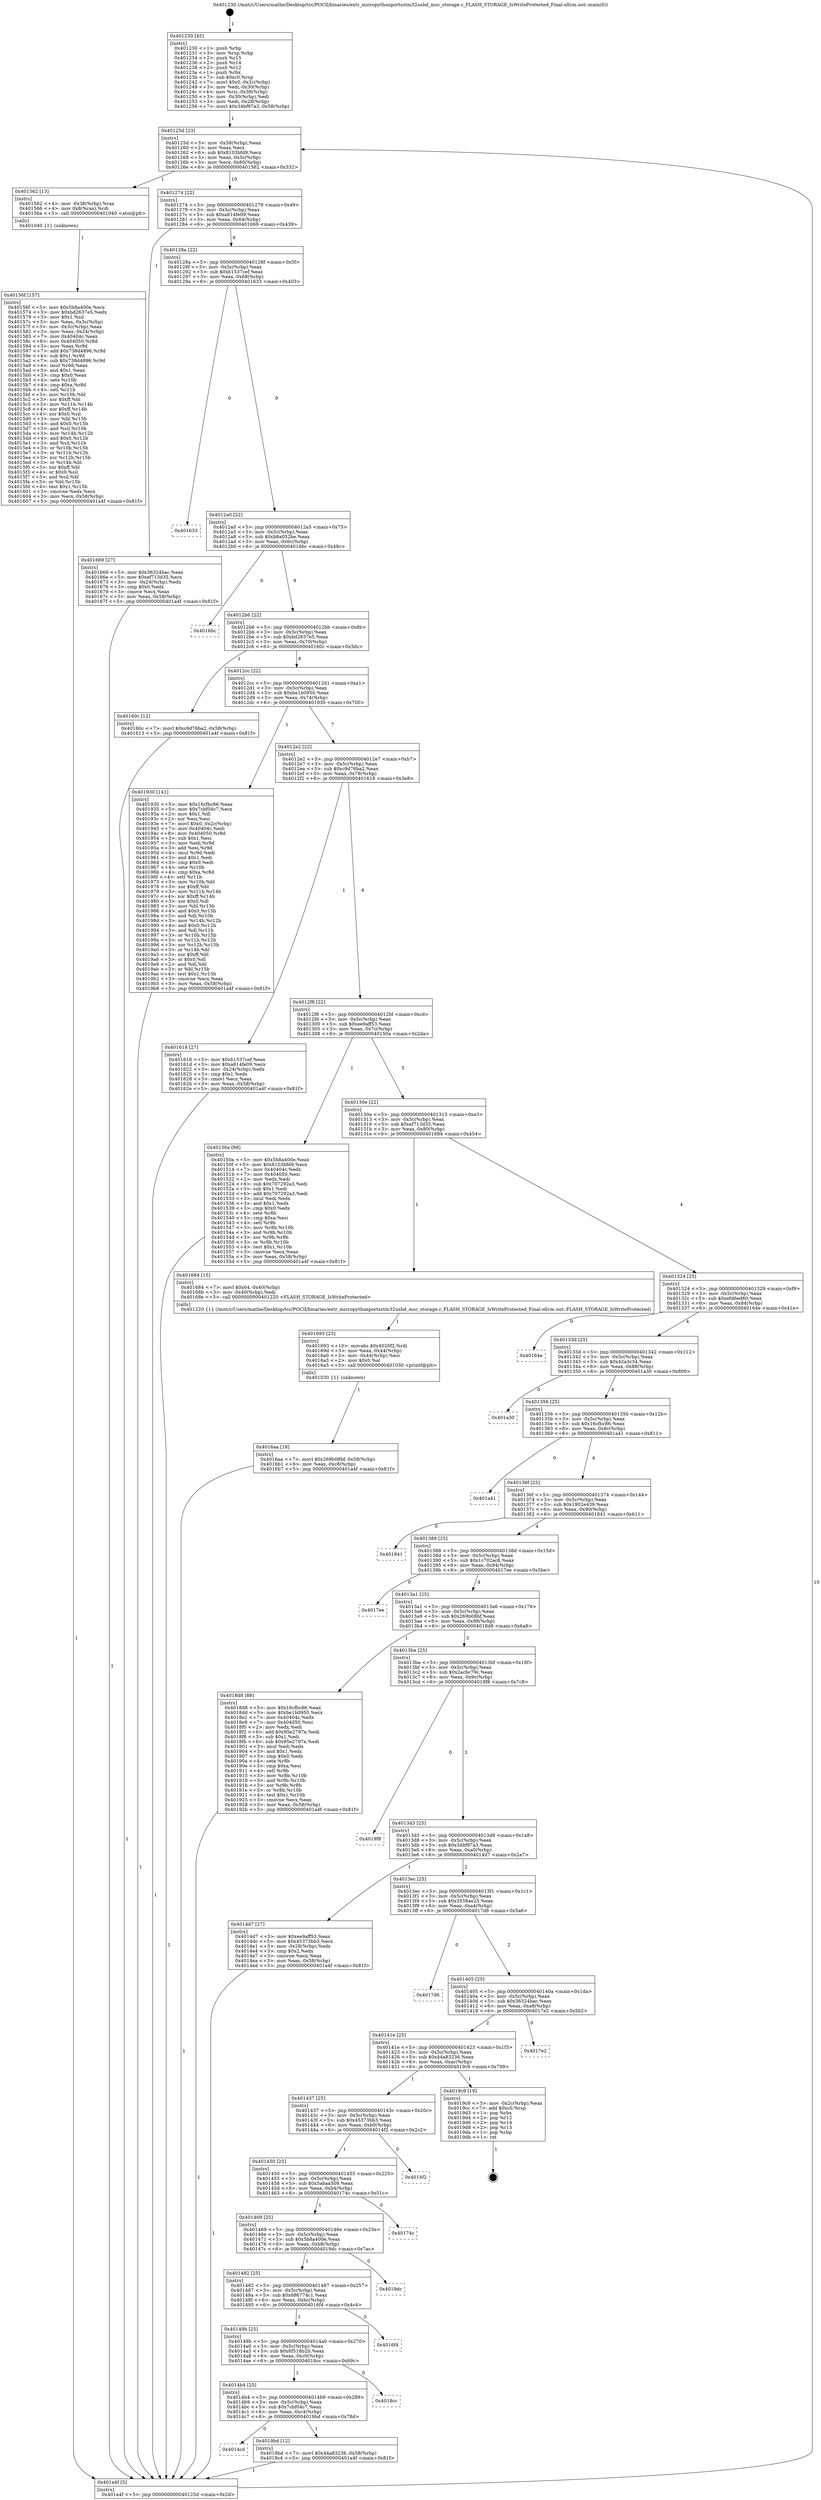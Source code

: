 digraph "0x401230" {
  label = "0x401230 (/mnt/c/Users/mathe/Desktop/tcc/POCII/binaries/extr_micropythonportsstm32usbd_msc_storage.c_FLASH_STORAGE_IsWriteProtected_Final-ollvm.out::main(0))"
  labelloc = "t"
  node[shape=record]

  Entry [label="",width=0.3,height=0.3,shape=circle,fillcolor=black,style=filled]
  "0x40125d" [label="{
     0x40125d [23]\l
     | [instrs]\l
     &nbsp;&nbsp;0x40125d \<+3\>: mov -0x58(%rbp),%eax\l
     &nbsp;&nbsp;0x401260 \<+2\>: mov %eax,%ecx\l
     &nbsp;&nbsp;0x401262 \<+6\>: sub $0x8103bfd9,%ecx\l
     &nbsp;&nbsp;0x401268 \<+3\>: mov %eax,-0x5c(%rbp)\l
     &nbsp;&nbsp;0x40126b \<+3\>: mov %ecx,-0x60(%rbp)\l
     &nbsp;&nbsp;0x40126e \<+6\>: je 0000000000401562 \<main+0x332\>\l
  }"]
  "0x401562" [label="{
     0x401562 [13]\l
     | [instrs]\l
     &nbsp;&nbsp;0x401562 \<+4\>: mov -0x38(%rbp),%rax\l
     &nbsp;&nbsp;0x401566 \<+4\>: mov 0x8(%rax),%rdi\l
     &nbsp;&nbsp;0x40156a \<+5\>: call 0000000000401040 \<atoi@plt\>\l
     | [calls]\l
     &nbsp;&nbsp;0x401040 \{1\} (unknown)\l
  }"]
  "0x401274" [label="{
     0x401274 [22]\l
     | [instrs]\l
     &nbsp;&nbsp;0x401274 \<+5\>: jmp 0000000000401279 \<main+0x49\>\l
     &nbsp;&nbsp;0x401279 \<+3\>: mov -0x5c(%rbp),%eax\l
     &nbsp;&nbsp;0x40127c \<+5\>: sub $0xa814fe09,%eax\l
     &nbsp;&nbsp;0x401281 \<+3\>: mov %eax,-0x64(%rbp)\l
     &nbsp;&nbsp;0x401284 \<+6\>: je 0000000000401669 \<main+0x439\>\l
  }"]
  Exit [label="",width=0.3,height=0.3,shape=circle,fillcolor=black,style=filled,peripheries=2]
  "0x401669" [label="{
     0x401669 [27]\l
     | [instrs]\l
     &nbsp;&nbsp;0x401669 \<+5\>: mov $0x36324bac,%eax\l
     &nbsp;&nbsp;0x40166e \<+5\>: mov $0xef713d35,%ecx\l
     &nbsp;&nbsp;0x401673 \<+3\>: mov -0x24(%rbp),%edx\l
     &nbsp;&nbsp;0x401676 \<+3\>: cmp $0x0,%edx\l
     &nbsp;&nbsp;0x401679 \<+3\>: cmove %ecx,%eax\l
     &nbsp;&nbsp;0x40167c \<+3\>: mov %eax,-0x58(%rbp)\l
     &nbsp;&nbsp;0x40167f \<+5\>: jmp 0000000000401a4f \<main+0x81f\>\l
  }"]
  "0x40128a" [label="{
     0x40128a [22]\l
     | [instrs]\l
     &nbsp;&nbsp;0x40128a \<+5\>: jmp 000000000040128f \<main+0x5f\>\l
     &nbsp;&nbsp;0x40128f \<+3\>: mov -0x5c(%rbp),%eax\l
     &nbsp;&nbsp;0x401292 \<+5\>: sub $0xb1537cef,%eax\l
     &nbsp;&nbsp;0x401297 \<+3\>: mov %eax,-0x68(%rbp)\l
     &nbsp;&nbsp;0x40129a \<+6\>: je 0000000000401633 \<main+0x403\>\l
  }"]
  "0x4014cd" [label="{
     0x4014cd\l
  }", style=dashed]
  "0x401633" [label="{
     0x401633\l
  }", style=dashed]
  "0x4012a0" [label="{
     0x4012a0 [22]\l
     | [instrs]\l
     &nbsp;&nbsp;0x4012a0 \<+5\>: jmp 00000000004012a5 \<main+0x75\>\l
     &nbsp;&nbsp;0x4012a5 \<+3\>: mov -0x5c(%rbp),%eax\l
     &nbsp;&nbsp;0x4012a8 \<+5\>: sub $0xb8a052be,%eax\l
     &nbsp;&nbsp;0x4012ad \<+3\>: mov %eax,-0x6c(%rbp)\l
     &nbsp;&nbsp;0x4012b0 \<+6\>: je 00000000004016bc \<main+0x48c\>\l
  }"]
  "0x4019bd" [label="{
     0x4019bd [12]\l
     | [instrs]\l
     &nbsp;&nbsp;0x4019bd \<+7\>: movl $0x44a83236,-0x58(%rbp)\l
     &nbsp;&nbsp;0x4019c4 \<+5\>: jmp 0000000000401a4f \<main+0x81f\>\l
  }"]
  "0x4016bc" [label="{
     0x4016bc\l
  }", style=dashed]
  "0x4012b6" [label="{
     0x4012b6 [22]\l
     | [instrs]\l
     &nbsp;&nbsp;0x4012b6 \<+5\>: jmp 00000000004012bb \<main+0x8b\>\l
     &nbsp;&nbsp;0x4012bb \<+3\>: mov -0x5c(%rbp),%eax\l
     &nbsp;&nbsp;0x4012be \<+5\>: sub $0xbd2637e5,%eax\l
     &nbsp;&nbsp;0x4012c3 \<+3\>: mov %eax,-0x70(%rbp)\l
     &nbsp;&nbsp;0x4012c6 \<+6\>: je 000000000040160c \<main+0x3dc\>\l
  }"]
  "0x4014b4" [label="{
     0x4014b4 [25]\l
     | [instrs]\l
     &nbsp;&nbsp;0x4014b4 \<+5\>: jmp 00000000004014b9 \<main+0x289\>\l
     &nbsp;&nbsp;0x4014b9 \<+3\>: mov -0x5c(%rbp),%eax\l
     &nbsp;&nbsp;0x4014bc \<+5\>: sub $0x7cbf04c7,%eax\l
     &nbsp;&nbsp;0x4014c1 \<+6\>: mov %eax,-0xc4(%rbp)\l
     &nbsp;&nbsp;0x4014c7 \<+6\>: je 00000000004019bd \<main+0x78d\>\l
  }"]
  "0x40160c" [label="{
     0x40160c [12]\l
     | [instrs]\l
     &nbsp;&nbsp;0x40160c \<+7\>: movl $0xc9d76ba2,-0x58(%rbp)\l
     &nbsp;&nbsp;0x401613 \<+5\>: jmp 0000000000401a4f \<main+0x81f\>\l
  }"]
  "0x4012cc" [label="{
     0x4012cc [22]\l
     | [instrs]\l
     &nbsp;&nbsp;0x4012cc \<+5\>: jmp 00000000004012d1 \<main+0xa1\>\l
     &nbsp;&nbsp;0x4012d1 \<+3\>: mov -0x5c(%rbp),%eax\l
     &nbsp;&nbsp;0x4012d4 \<+5\>: sub $0xbe1b0950,%eax\l
     &nbsp;&nbsp;0x4012d9 \<+3\>: mov %eax,-0x74(%rbp)\l
     &nbsp;&nbsp;0x4012dc \<+6\>: je 0000000000401930 \<main+0x700\>\l
  }"]
  "0x4018cc" [label="{
     0x4018cc\l
  }", style=dashed]
  "0x401930" [label="{
     0x401930 [141]\l
     | [instrs]\l
     &nbsp;&nbsp;0x401930 \<+5\>: mov $0x16cfbc86,%eax\l
     &nbsp;&nbsp;0x401935 \<+5\>: mov $0x7cbf04c7,%ecx\l
     &nbsp;&nbsp;0x40193a \<+2\>: mov $0x1,%dl\l
     &nbsp;&nbsp;0x40193c \<+2\>: xor %esi,%esi\l
     &nbsp;&nbsp;0x40193e \<+7\>: movl $0x0,-0x2c(%rbp)\l
     &nbsp;&nbsp;0x401945 \<+7\>: mov 0x40404c,%edi\l
     &nbsp;&nbsp;0x40194c \<+8\>: mov 0x404050,%r8d\l
     &nbsp;&nbsp;0x401954 \<+3\>: sub $0x1,%esi\l
     &nbsp;&nbsp;0x401957 \<+3\>: mov %edi,%r9d\l
     &nbsp;&nbsp;0x40195a \<+3\>: add %esi,%r9d\l
     &nbsp;&nbsp;0x40195d \<+4\>: imul %r9d,%edi\l
     &nbsp;&nbsp;0x401961 \<+3\>: and $0x1,%edi\l
     &nbsp;&nbsp;0x401964 \<+3\>: cmp $0x0,%edi\l
     &nbsp;&nbsp;0x401967 \<+4\>: sete %r10b\l
     &nbsp;&nbsp;0x40196b \<+4\>: cmp $0xa,%r8d\l
     &nbsp;&nbsp;0x40196f \<+4\>: setl %r11b\l
     &nbsp;&nbsp;0x401973 \<+3\>: mov %r10b,%bl\l
     &nbsp;&nbsp;0x401976 \<+3\>: xor $0xff,%bl\l
     &nbsp;&nbsp;0x401979 \<+3\>: mov %r11b,%r14b\l
     &nbsp;&nbsp;0x40197c \<+4\>: xor $0xff,%r14b\l
     &nbsp;&nbsp;0x401980 \<+3\>: xor $0x0,%dl\l
     &nbsp;&nbsp;0x401983 \<+3\>: mov %bl,%r15b\l
     &nbsp;&nbsp;0x401986 \<+4\>: and $0x0,%r15b\l
     &nbsp;&nbsp;0x40198a \<+3\>: and %dl,%r10b\l
     &nbsp;&nbsp;0x40198d \<+3\>: mov %r14b,%r12b\l
     &nbsp;&nbsp;0x401990 \<+4\>: and $0x0,%r12b\l
     &nbsp;&nbsp;0x401994 \<+3\>: and %dl,%r11b\l
     &nbsp;&nbsp;0x401997 \<+3\>: or %r10b,%r15b\l
     &nbsp;&nbsp;0x40199a \<+3\>: or %r11b,%r12b\l
     &nbsp;&nbsp;0x40199d \<+3\>: xor %r12b,%r15b\l
     &nbsp;&nbsp;0x4019a0 \<+3\>: or %r14b,%bl\l
     &nbsp;&nbsp;0x4019a3 \<+3\>: xor $0xff,%bl\l
     &nbsp;&nbsp;0x4019a6 \<+3\>: or $0x0,%dl\l
     &nbsp;&nbsp;0x4019a9 \<+2\>: and %dl,%bl\l
     &nbsp;&nbsp;0x4019ab \<+3\>: or %bl,%r15b\l
     &nbsp;&nbsp;0x4019ae \<+4\>: test $0x1,%r15b\l
     &nbsp;&nbsp;0x4019b2 \<+3\>: cmovne %ecx,%eax\l
     &nbsp;&nbsp;0x4019b5 \<+3\>: mov %eax,-0x58(%rbp)\l
     &nbsp;&nbsp;0x4019b8 \<+5\>: jmp 0000000000401a4f \<main+0x81f\>\l
  }"]
  "0x4012e2" [label="{
     0x4012e2 [22]\l
     | [instrs]\l
     &nbsp;&nbsp;0x4012e2 \<+5\>: jmp 00000000004012e7 \<main+0xb7\>\l
     &nbsp;&nbsp;0x4012e7 \<+3\>: mov -0x5c(%rbp),%eax\l
     &nbsp;&nbsp;0x4012ea \<+5\>: sub $0xc9d76ba2,%eax\l
     &nbsp;&nbsp;0x4012ef \<+3\>: mov %eax,-0x78(%rbp)\l
     &nbsp;&nbsp;0x4012f2 \<+6\>: je 0000000000401618 \<main+0x3e8\>\l
  }"]
  "0x40149b" [label="{
     0x40149b [25]\l
     | [instrs]\l
     &nbsp;&nbsp;0x40149b \<+5\>: jmp 00000000004014a0 \<main+0x270\>\l
     &nbsp;&nbsp;0x4014a0 \<+3\>: mov -0x5c(%rbp),%eax\l
     &nbsp;&nbsp;0x4014a3 \<+5\>: sub $0x6f518b2b,%eax\l
     &nbsp;&nbsp;0x4014a8 \<+6\>: mov %eax,-0xc0(%rbp)\l
     &nbsp;&nbsp;0x4014ae \<+6\>: je 00000000004018cc \<main+0x69c\>\l
  }"]
  "0x401618" [label="{
     0x401618 [27]\l
     | [instrs]\l
     &nbsp;&nbsp;0x401618 \<+5\>: mov $0xb1537cef,%eax\l
     &nbsp;&nbsp;0x40161d \<+5\>: mov $0xa814fe09,%ecx\l
     &nbsp;&nbsp;0x401622 \<+3\>: mov -0x24(%rbp),%edx\l
     &nbsp;&nbsp;0x401625 \<+3\>: cmp $0x1,%edx\l
     &nbsp;&nbsp;0x401628 \<+3\>: cmovl %ecx,%eax\l
     &nbsp;&nbsp;0x40162b \<+3\>: mov %eax,-0x58(%rbp)\l
     &nbsp;&nbsp;0x40162e \<+5\>: jmp 0000000000401a4f \<main+0x81f\>\l
  }"]
  "0x4012f8" [label="{
     0x4012f8 [22]\l
     | [instrs]\l
     &nbsp;&nbsp;0x4012f8 \<+5\>: jmp 00000000004012fd \<main+0xcd\>\l
     &nbsp;&nbsp;0x4012fd \<+3\>: mov -0x5c(%rbp),%eax\l
     &nbsp;&nbsp;0x401300 \<+5\>: sub $0xee9aff53,%eax\l
     &nbsp;&nbsp;0x401305 \<+3\>: mov %eax,-0x7c(%rbp)\l
     &nbsp;&nbsp;0x401308 \<+6\>: je 000000000040150a \<main+0x2da\>\l
  }"]
  "0x4016f4" [label="{
     0x4016f4\l
  }", style=dashed]
  "0x40150a" [label="{
     0x40150a [88]\l
     | [instrs]\l
     &nbsp;&nbsp;0x40150a \<+5\>: mov $0x5b8a400e,%eax\l
     &nbsp;&nbsp;0x40150f \<+5\>: mov $0x8103bfd9,%ecx\l
     &nbsp;&nbsp;0x401514 \<+7\>: mov 0x40404c,%edx\l
     &nbsp;&nbsp;0x40151b \<+7\>: mov 0x404050,%esi\l
     &nbsp;&nbsp;0x401522 \<+2\>: mov %edx,%edi\l
     &nbsp;&nbsp;0x401524 \<+6\>: sub $0x707292a3,%edi\l
     &nbsp;&nbsp;0x40152a \<+3\>: sub $0x1,%edi\l
     &nbsp;&nbsp;0x40152d \<+6\>: add $0x707292a3,%edi\l
     &nbsp;&nbsp;0x401533 \<+3\>: imul %edi,%edx\l
     &nbsp;&nbsp;0x401536 \<+3\>: and $0x1,%edx\l
     &nbsp;&nbsp;0x401539 \<+3\>: cmp $0x0,%edx\l
     &nbsp;&nbsp;0x40153c \<+4\>: sete %r8b\l
     &nbsp;&nbsp;0x401540 \<+3\>: cmp $0xa,%esi\l
     &nbsp;&nbsp;0x401543 \<+4\>: setl %r9b\l
     &nbsp;&nbsp;0x401547 \<+3\>: mov %r8b,%r10b\l
     &nbsp;&nbsp;0x40154a \<+3\>: and %r9b,%r10b\l
     &nbsp;&nbsp;0x40154d \<+3\>: xor %r9b,%r8b\l
     &nbsp;&nbsp;0x401550 \<+3\>: or %r8b,%r10b\l
     &nbsp;&nbsp;0x401553 \<+4\>: test $0x1,%r10b\l
     &nbsp;&nbsp;0x401557 \<+3\>: cmovne %ecx,%eax\l
     &nbsp;&nbsp;0x40155a \<+3\>: mov %eax,-0x58(%rbp)\l
     &nbsp;&nbsp;0x40155d \<+5\>: jmp 0000000000401a4f \<main+0x81f\>\l
  }"]
  "0x40130e" [label="{
     0x40130e [22]\l
     | [instrs]\l
     &nbsp;&nbsp;0x40130e \<+5\>: jmp 0000000000401313 \<main+0xe3\>\l
     &nbsp;&nbsp;0x401313 \<+3\>: mov -0x5c(%rbp),%eax\l
     &nbsp;&nbsp;0x401316 \<+5\>: sub $0xef713d35,%eax\l
     &nbsp;&nbsp;0x40131b \<+3\>: mov %eax,-0x80(%rbp)\l
     &nbsp;&nbsp;0x40131e \<+6\>: je 0000000000401684 \<main+0x454\>\l
  }"]
  "0x401482" [label="{
     0x401482 [25]\l
     | [instrs]\l
     &nbsp;&nbsp;0x401482 \<+5\>: jmp 0000000000401487 \<main+0x257\>\l
     &nbsp;&nbsp;0x401487 \<+3\>: mov -0x5c(%rbp),%eax\l
     &nbsp;&nbsp;0x40148a \<+5\>: sub $0x686774c1,%eax\l
     &nbsp;&nbsp;0x40148f \<+6\>: mov %eax,-0xbc(%rbp)\l
     &nbsp;&nbsp;0x401495 \<+6\>: je 00000000004016f4 \<main+0x4c4\>\l
  }"]
  "0x401684" [label="{
     0x401684 [15]\l
     | [instrs]\l
     &nbsp;&nbsp;0x401684 \<+7\>: movl $0x64,-0x40(%rbp)\l
     &nbsp;&nbsp;0x40168b \<+3\>: mov -0x40(%rbp),%edi\l
     &nbsp;&nbsp;0x40168e \<+5\>: call 0000000000401220 \<FLASH_STORAGE_IsWriteProtected\>\l
     | [calls]\l
     &nbsp;&nbsp;0x401220 \{1\} (/mnt/c/Users/mathe/Desktop/tcc/POCII/binaries/extr_micropythonportsstm32usbd_msc_storage.c_FLASH_STORAGE_IsWriteProtected_Final-ollvm.out::FLASH_STORAGE_IsWriteProtected)\l
  }"]
  "0x401324" [label="{
     0x401324 [25]\l
     | [instrs]\l
     &nbsp;&nbsp;0x401324 \<+5\>: jmp 0000000000401329 \<main+0xf9\>\l
     &nbsp;&nbsp;0x401329 \<+3\>: mov -0x5c(%rbp),%eax\l
     &nbsp;&nbsp;0x40132c \<+5\>: sub $0xefd6ed60,%eax\l
     &nbsp;&nbsp;0x401331 \<+6\>: mov %eax,-0x84(%rbp)\l
     &nbsp;&nbsp;0x401337 \<+6\>: je 000000000040164e \<main+0x41e\>\l
  }"]
  "0x4019dc" [label="{
     0x4019dc\l
  }", style=dashed]
  "0x40164e" [label="{
     0x40164e\l
  }", style=dashed]
  "0x40133d" [label="{
     0x40133d [25]\l
     | [instrs]\l
     &nbsp;&nbsp;0x40133d \<+5\>: jmp 0000000000401342 \<main+0x112\>\l
     &nbsp;&nbsp;0x401342 \<+3\>: mov -0x5c(%rbp),%eax\l
     &nbsp;&nbsp;0x401345 \<+5\>: sub $0x42a3c34,%eax\l
     &nbsp;&nbsp;0x40134a \<+6\>: mov %eax,-0x88(%rbp)\l
     &nbsp;&nbsp;0x401350 \<+6\>: je 0000000000401a30 \<main+0x800\>\l
  }"]
  "0x401469" [label="{
     0x401469 [25]\l
     | [instrs]\l
     &nbsp;&nbsp;0x401469 \<+5\>: jmp 000000000040146e \<main+0x23e\>\l
     &nbsp;&nbsp;0x40146e \<+3\>: mov -0x5c(%rbp),%eax\l
     &nbsp;&nbsp;0x401471 \<+5\>: sub $0x5b8a400e,%eax\l
     &nbsp;&nbsp;0x401476 \<+6\>: mov %eax,-0xb8(%rbp)\l
     &nbsp;&nbsp;0x40147c \<+6\>: je 00000000004019dc \<main+0x7ac\>\l
  }"]
  "0x401a30" [label="{
     0x401a30\l
  }", style=dashed]
  "0x401356" [label="{
     0x401356 [25]\l
     | [instrs]\l
     &nbsp;&nbsp;0x401356 \<+5\>: jmp 000000000040135b \<main+0x12b\>\l
     &nbsp;&nbsp;0x40135b \<+3\>: mov -0x5c(%rbp),%eax\l
     &nbsp;&nbsp;0x40135e \<+5\>: sub $0x16cfbc86,%eax\l
     &nbsp;&nbsp;0x401363 \<+6\>: mov %eax,-0x8c(%rbp)\l
     &nbsp;&nbsp;0x401369 \<+6\>: je 0000000000401a41 \<main+0x811\>\l
  }"]
  "0x40174c" [label="{
     0x40174c\l
  }", style=dashed]
  "0x401a41" [label="{
     0x401a41\l
  }", style=dashed]
  "0x40136f" [label="{
     0x40136f [25]\l
     | [instrs]\l
     &nbsp;&nbsp;0x40136f \<+5\>: jmp 0000000000401374 \<main+0x144\>\l
     &nbsp;&nbsp;0x401374 \<+3\>: mov -0x5c(%rbp),%eax\l
     &nbsp;&nbsp;0x401377 \<+5\>: sub $0x1902e439,%eax\l
     &nbsp;&nbsp;0x40137c \<+6\>: mov %eax,-0x90(%rbp)\l
     &nbsp;&nbsp;0x401382 \<+6\>: je 0000000000401841 \<main+0x611\>\l
  }"]
  "0x401450" [label="{
     0x401450 [25]\l
     | [instrs]\l
     &nbsp;&nbsp;0x401450 \<+5\>: jmp 0000000000401455 \<main+0x225\>\l
     &nbsp;&nbsp;0x401455 \<+3\>: mov -0x5c(%rbp),%eax\l
     &nbsp;&nbsp;0x401458 \<+5\>: sub $0x5abaa509,%eax\l
     &nbsp;&nbsp;0x40145d \<+6\>: mov %eax,-0xb4(%rbp)\l
     &nbsp;&nbsp;0x401463 \<+6\>: je 000000000040174c \<main+0x51c\>\l
  }"]
  "0x401841" [label="{
     0x401841\l
  }", style=dashed]
  "0x401388" [label="{
     0x401388 [25]\l
     | [instrs]\l
     &nbsp;&nbsp;0x401388 \<+5\>: jmp 000000000040138d \<main+0x15d\>\l
     &nbsp;&nbsp;0x40138d \<+3\>: mov -0x5c(%rbp),%eax\l
     &nbsp;&nbsp;0x401390 \<+5\>: sub $0x1c702ac8,%eax\l
     &nbsp;&nbsp;0x401395 \<+6\>: mov %eax,-0x94(%rbp)\l
     &nbsp;&nbsp;0x40139b \<+6\>: je 00000000004017ee \<main+0x5be\>\l
  }"]
  "0x4014f2" [label="{
     0x4014f2\l
  }", style=dashed]
  "0x4017ee" [label="{
     0x4017ee\l
  }", style=dashed]
  "0x4013a1" [label="{
     0x4013a1 [25]\l
     | [instrs]\l
     &nbsp;&nbsp;0x4013a1 \<+5\>: jmp 00000000004013a6 \<main+0x176\>\l
     &nbsp;&nbsp;0x4013a6 \<+3\>: mov -0x5c(%rbp),%eax\l
     &nbsp;&nbsp;0x4013a9 \<+5\>: sub $0x269b08bf,%eax\l
     &nbsp;&nbsp;0x4013ae \<+6\>: mov %eax,-0x98(%rbp)\l
     &nbsp;&nbsp;0x4013b4 \<+6\>: je 00000000004018d8 \<main+0x6a8\>\l
  }"]
  "0x401437" [label="{
     0x401437 [25]\l
     | [instrs]\l
     &nbsp;&nbsp;0x401437 \<+5\>: jmp 000000000040143c \<main+0x20c\>\l
     &nbsp;&nbsp;0x40143c \<+3\>: mov -0x5c(%rbp),%eax\l
     &nbsp;&nbsp;0x40143f \<+5\>: sub $0x45373bb3,%eax\l
     &nbsp;&nbsp;0x401444 \<+6\>: mov %eax,-0xb0(%rbp)\l
     &nbsp;&nbsp;0x40144a \<+6\>: je 00000000004014f2 \<main+0x2c2\>\l
  }"]
  "0x4018d8" [label="{
     0x4018d8 [88]\l
     | [instrs]\l
     &nbsp;&nbsp;0x4018d8 \<+5\>: mov $0x16cfbc86,%eax\l
     &nbsp;&nbsp;0x4018dd \<+5\>: mov $0xbe1b0950,%ecx\l
     &nbsp;&nbsp;0x4018e2 \<+7\>: mov 0x40404c,%edx\l
     &nbsp;&nbsp;0x4018e9 \<+7\>: mov 0x404050,%esi\l
     &nbsp;&nbsp;0x4018f0 \<+2\>: mov %edx,%edi\l
     &nbsp;&nbsp;0x4018f2 \<+6\>: add $0x95e2797e,%edi\l
     &nbsp;&nbsp;0x4018f8 \<+3\>: sub $0x1,%edi\l
     &nbsp;&nbsp;0x4018fb \<+6\>: sub $0x95e2797e,%edi\l
     &nbsp;&nbsp;0x401901 \<+3\>: imul %edi,%edx\l
     &nbsp;&nbsp;0x401904 \<+3\>: and $0x1,%edx\l
     &nbsp;&nbsp;0x401907 \<+3\>: cmp $0x0,%edx\l
     &nbsp;&nbsp;0x40190a \<+4\>: sete %r8b\l
     &nbsp;&nbsp;0x40190e \<+3\>: cmp $0xa,%esi\l
     &nbsp;&nbsp;0x401911 \<+4\>: setl %r9b\l
     &nbsp;&nbsp;0x401915 \<+3\>: mov %r8b,%r10b\l
     &nbsp;&nbsp;0x401918 \<+3\>: and %r9b,%r10b\l
     &nbsp;&nbsp;0x40191b \<+3\>: xor %r9b,%r8b\l
     &nbsp;&nbsp;0x40191e \<+3\>: or %r8b,%r10b\l
     &nbsp;&nbsp;0x401921 \<+4\>: test $0x1,%r10b\l
     &nbsp;&nbsp;0x401925 \<+3\>: cmovne %ecx,%eax\l
     &nbsp;&nbsp;0x401928 \<+3\>: mov %eax,-0x58(%rbp)\l
     &nbsp;&nbsp;0x40192b \<+5\>: jmp 0000000000401a4f \<main+0x81f\>\l
  }"]
  "0x4013ba" [label="{
     0x4013ba [25]\l
     | [instrs]\l
     &nbsp;&nbsp;0x4013ba \<+5\>: jmp 00000000004013bf \<main+0x18f\>\l
     &nbsp;&nbsp;0x4013bf \<+3\>: mov -0x5c(%rbp),%eax\l
     &nbsp;&nbsp;0x4013c2 \<+5\>: sub $0x2acbc79c,%eax\l
     &nbsp;&nbsp;0x4013c7 \<+6\>: mov %eax,-0x9c(%rbp)\l
     &nbsp;&nbsp;0x4013cd \<+6\>: je 00000000004019f8 \<main+0x7c8\>\l
  }"]
  "0x4019c9" [label="{
     0x4019c9 [19]\l
     | [instrs]\l
     &nbsp;&nbsp;0x4019c9 \<+3\>: mov -0x2c(%rbp),%eax\l
     &nbsp;&nbsp;0x4019cc \<+7\>: add $0xc0,%rsp\l
     &nbsp;&nbsp;0x4019d3 \<+1\>: pop %rbx\l
     &nbsp;&nbsp;0x4019d4 \<+2\>: pop %r12\l
     &nbsp;&nbsp;0x4019d6 \<+2\>: pop %r14\l
     &nbsp;&nbsp;0x4019d8 \<+2\>: pop %r15\l
     &nbsp;&nbsp;0x4019da \<+1\>: pop %rbp\l
     &nbsp;&nbsp;0x4019db \<+1\>: ret\l
  }"]
  "0x4019f8" [label="{
     0x4019f8\l
  }", style=dashed]
  "0x4013d3" [label="{
     0x4013d3 [25]\l
     | [instrs]\l
     &nbsp;&nbsp;0x4013d3 \<+5\>: jmp 00000000004013d8 \<main+0x1a8\>\l
     &nbsp;&nbsp;0x4013d8 \<+3\>: mov -0x5c(%rbp),%eax\l
     &nbsp;&nbsp;0x4013db \<+5\>: sub $0x34bf97a3,%eax\l
     &nbsp;&nbsp;0x4013e0 \<+6\>: mov %eax,-0xa0(%rbp)\l
     &nbsp;&nbsp;0x4013e6 \<+6\>: je 00000000004014d7 \<main+0x2a7\>\l
  }"]
  "0x40141e" [label="{
     0x40141e [25]\l
     | [instrs]\l
     &nbsp;&nbsp;0x40141e \<+5\>: jmp 0000000000401423 \<main+0x1f3\>\l
     &nbsp;&nbsp;0x401423 \<+3\>: mov -0x5c(%rbp),%eax\l
     &nbsp;&nbsp;0x401426 \<+5\>: sub $0x44a83236,%eax\l
     &nbsp;&nbsp;0x40142b \<+6\>: mov %eax,-0xac(%rbp)\l
     &nbsp;&nbsp;0x401431 \<+6\>: je 00000000004019c9 \<main+0x799\>\l
  }"]
  "0x4014d7" [label="{
     0x4014d7 [27]\l
     | [instrs]\l
     &nbsp;&nbsp;0x4014d7 \<+5\>: mov $0xee9aff53,%eax\l
     &nbsp;&nbsp;0x4014dc \<+5\>: mov $0x45373bb3,%ecx\l
     &nbsp;&nbsp;0x4014e1 \<+3\>: mov -0x28(%rbp),%edx\l
     &nbsp;&nbsp;0x4014e4 \<+3\>: cmp $0x2,%edx\l
     &nbsp;&nbsp;0x4014e7 \<+3\>: cmovne %ecx,%eax\l
     &nbsp;&nbsp;0x4014ea \<+3\>: mov %eax,-0x58(%rbp)\l
     &nbsp;&nbsp;0x4014ed \<+5\>: jmp 0000000000401a4f \<main+0x81f\>\l
  }"]
  "0x4013ec" [label="{
     0x4013ec [25]\l
     | [instrs]\l
     &nbsp;&nbsp;0x4013ec \<+5\>: jmp 00000000004013f1 \<main+0x1c1\>\l
     &nbsp;&nbsp;0x4013f1 \<+3\>: mov -0x5c(%rbp),%eax\l
     &nbsp;&nbsp;0x4013f4 \<+5\>: sub $0x3558ae25,%eax\l
     &nbsp;&nbsp;0x4013f9 \<+6\>: mov %eax,-0xa4(%rbp)\l
     &nbsp;&nbsp;0x4013ff \<+6\>: je 00000000004017d6 \<main+0x5a6\>\l
  }"]
  "0x401a4f" [label="{
     0x401a4f [5]\l
     | [instrs]\l
     &nbsp;&nbsp;0x401a4f \<+5\>: jmp 000000000040125d \<main+0x2d\>\l
  }"]
  "0x401230" [label="{
     0x401230 [45]\l
     | [instrs]\l
     &nbsp;&nbsp;0x401230 \<+1\>: push %rbp\l
     &nbsp;&nbsp;0x401231 \<+3\>: mov %rsp,%rbp\l
     &nbsp;&nbsp;0x401234 \<+2\>: push %r15\l
     &nbsp;&nbsp;0x401236 \<+2\>: push %r14\l
     &nbsp;&nbsp;0x401238 \<+2\>: push %r12\l
     &nbsp;&nbsp;0x40123a \<+1\>: push %rbx\l
     &nbsp;&nbsp;0x40123b \<+7\>: sub $0xc0,%rsp\l
     &nbsp;&nbsp;0x401242 \<+7\>: movl $0x0,-0x2c(%rbp)\l
     &nbsp;&nbsp;0x401249 \<+3\>: mov %edi,-0x30(%rbp)\l
     &nbsp;&nbsp;0x40124c \<+4\>: mov %rsi,-0x38(%rbp)\l
     &nbsp;&nbsp;0x401250 \<+3\>: mov -0x30(%rbp),%edi\l
     &nbsp;&nbsp;0x401253 \<+3\>: mov %edi,-0x28(%rbp)\l
     &nbsp;&nbsp;0x401256 \<+7\>: movl $0x34bf97a3,-0x58(%rbp)\l
  }"]
  "0x40156f" [label="{
     0x40156f [157]\l
     | [instrs]\l
     &nbsp;&nbsp;0x40156f \<+5\>: mov $0x5b8a400e,%ecx\l
     &nbsp;&nbsp;0x401574 \<+5\>: mov $0xbd2637e5,%edx\l
     &nbsp;&nbsp;0x401579 \<+3\>: mov $0x1,%sil\l
     &nbsp;&nbsp;0x40157c \<+3\>: mov %eax,-0x3c(%rbp)\l
     &nbsp;&nbsp;0x40157f \<+3\>: mov -0x3c(%rbp),%eax\l
     &nbsp;&nbsp;0x401582 \<+3\>: mov %eax,-0x24(%rbp)\l
     &nbsp;&nbsp;0x401585 \<+7\>: mov 0x40404c,%eax\l
     &nbsp;&nbsp;0x40158c \<+8\>: mov 0x404050,%r8d\l
     &nbsp;&nbsp;0x401594 \<+3\>: mov %eax,%r9d\l
     &nbsp;&nbsp;0x401597 \<+7\>: add $0x738d4896,%r9d\l
     &nbsp;&nbsp;0x40159e \<+4\>: sub $0x1,%r9d\l
     &nbsp;&nbsp;0x4015a2 \<+7\>: sub $0x738d4896,%r9d\l
     &nbsp;&nbsp;0x4015a9 \<+4\>: imul %r9d,%eax\l
     &nbsp;&nbsp;0x4015ad \<+3\>: and $0x1,%eax\l
     &nbsp;&nbsp;0x4015b0 \<+3\>: cmp $0x0,%eax\l
     &nbsp;&nbsp;0x4015b3 \<+4\>: sete %r10b\l
     &nbsp;&nbsp;0x4015b7 \<+4\>: cmp $0xa,%r8d\l
     &nbsp;&nbsp;0x4015bb \<+4\>: setl %r11b\l
     &nbsp;&nbsp;0x4015bf \<+3\>: mov %r10b,%bl\l
     &nbsp;&nbsp;0x4015c2 \<+3\>: xor $0xff,%bl\l
     &nbsp;&nbsp;0x4015c5 \<+3\>: mov %r11b,%r14b\l
     &nbsp;&nbsp;0x4015c8 \<+4\>: xor $0xff,%r14b\l
     &nbsp;&nbsp;0x4015cc \<+4\>: xor $0x0,%sil\l
     &nbsp;&nbsp;0x4015d0 \<+3\>: mov %bl,%r15b\l
     &nbsp;&nbsp;0x4015d3 \<+4\>: and $0x0,%r15b\l
     &nbsp;&nbsp;0x4015d7 \<+3\>: and %sil,%r10b\l
     &nbsp;&nbsp;0x4015da \<+3\>: mov %r14b,%r12b\l
     &nbsp;&nbsp;0x4015dd \<+4\>: and $0x0,%r12b\l
     &nbsp;&nbsp;0x4015e1 \<+3\>: and %sil,%r11b\l
     &nbsp;&nbsp;0x4015e4 \<+3\>: or %r10b,%r15b\l
     &nbsp;&nbsp;0x4015e7 \<+3\>: or %r11b,%r12b\l
     &nbsp;&nbsp;0x4015ea \<+3\>: xor %r12b,%r15b\l
     &nbsp;&nbsp;0x4015ed \<+3\>: or %r14b,%bl\l
     &nbsp;&nbsp;0x4015f0 \<+3\>: xor $0xff,%bl\l
     &nbsp;&nbsp;0x4015f3 \<+4\>: or $0x0,%sil\l
     &nbsp;&nbsp;0x4015f7 \<+3\>: and %sil,%bl\l
     &nbsp;&nbsp;0x4015fa \<+3\>: or %bl,%r15b\l
     &nbsp;&nbsp;0x4015fd \<+4\>: test $0x1,%r15b\l
     &nbsp;&nbsp;0x401601 \<+3\>: cmovne %edx,%ecx\l
     &nbsp;&nbsp;0x401604 \<+3\>: mov %ecx,-0x58(%rbp)\l
     &nbsp;&nbsp;0x401607 \<+5\>: jmp 0000000000401a4f \<main+0x81f\>\l
  }"]
  "0x401693" [label="{
     0x401693 [23]\l
     | [instrs]\l
     &nbsp;&nbsp;0x401693 \<+10\>: movabs $0x4020f2,%rdi\l
     &nbsp;&nbsp;0x40169d \<+3\>: mov %eax,-0x44(%rbp)\l
     &nbsp;&nbsp;0x4016a0 \<+3\>: mov -0x44(%rbp),%esi\l
     &nbsp;&nbsp;0x4016a3 \<+2\>: mov $0x0,%al\l
     &nbsp;&nbsp;0x4016a5 \<+5\>: call 0000000000401030 \<printf@plt\>\l
     | [calls]\l
     &nbsp;&nbsp;0x401030 \{1\} (unknown)\l
  }"]
  "0x4016aa" [label="{
     0x4016aa [18]\l
     | [instrs]\l
     &nbsp;&nbsp;0x4016aa \<+7\>: movl $0x269b08bf,-0x58(%rbp)\l
     &nbsp;&nbsp;0x4016b1 \<+6\>: mov %eax,-0xc8(%rbp)\l
     &nbsp;&nbsp;0x4016b7 \<+5\>: jmp 0000000000401a4f \<main+0x81f\>\l
  }"]
  "0x4017e2" [label="{
     0x4017e2\l
  }", style=dashed]
  "0x4017d6" [label="{
     0x4017d6\l
  }", style=dashed]
  "0x401405" [label="{
     0x401405 [25]\l
     | [instrs]\l
     &nbsp;&nbsp;0x401405 \<+5\>: jmp 000000000040140a \<main+0x1da\>\l
     &nbsp;&nbsp;0x40140a \<+3\>: mov -0x5c(%rbp),%eax\l
     &nbsp;&nbsp;0x40140d \<+5\>: sub $0x36324bac,%eax\l
     &nbsp;&nbsp;0x401412 \<+6\>: mov %eax,-0xa8(%rbp)\l
     &nbsp;&nbsp;0x401418 \<+6\>: je 00000000004017e2 \<main+0x5b2\>\l
  }"]
  Entry -> "0x401230" [label=" 1"]
  "0x40125d" -> "0x401562" [label=" 1"]
  "0x40125d" -> "0x401274" [label=" 10"]
  "0x4019c9" -> Exit [label=" 1"]
  "0x401274" -> "0x401669" [label=" 1"]
  "0x401274" -> "0x40128a" [label=" 9"]
  "0x4019bd" -> "0x401a4f" [label=" 1"]
  "0x40128a" -> "0x401633" [label=" 0"]
  "0x40128a" -> "0x4012a0" [label=" 9"]
  "0x4014b4" -> "0x4014cd" [label=" 0"]
  "0x4012a0" -> "0x4016bc" [label=" 0"]
  "0x4012a0" -> "0x4012b6" [label=" 9"]
  "0x4014b4" -> "0x4019bd" [label=" 1"]
  "0x4012b6" -> "0x40160c" [label=" 1"]
  "0x4012b6" -> "0x4012cc" [label=" 8"]
  "0x40149b" -> "0x4014b4" [label=" 1"]
  "0x4012cc" -> "0x401930" [label=" 1"]
  "0x4012cc" -> "0x4012e2" [label=" 7"]
  "0x40149b" -> "0x4018cc" [label=" 0"]
  "0x4012e2" -> "0x401618" [label=" 1"]
  "0x4012e2" -> "0x4012f8" [label=" 6"]
  "0x401482" -> "0x40149b" [label=" 1"]
  "0x4012f8" -> "0x40150a" [label=" 1"]
  "0x4012f8" -> "0x40130e" [label=" 5"]
  "0x401482" -> "0x4016f4" [label=" 0"]
  "0x40130e" -> "0x401684" [label=" 1"]
  "0x40130e" -> "0x401324" [label=" 4"]
  "0x401469" -> "0x401482" [label=" 1"]
  "0x401324" -> "0x40164e" [label=" 0"]
  "0x401324" -> "0x40133d" [label=" 4"]
  "0x401469" -> "0x4019dc" [label=" 0"]
  "0x40133d" -> "0x401a30" [label=" 0"]
  "0x40133d" -> "0x401356" [label=" 4"]
  "0x401450" -> "0x401469" [label=" 1"]
  "0x401356" -> "0x401a41" [label=" 0"]
  "0x401356" -> "0x40136f" [label=" 4"]
  "0x401450" -> "0x40174c" [label=" 0"]
  "0x40136f" -> "0x401841" [label=" 0"]
  "0x40136f" -> "0x401388" [label=" 4"]
  "0x401437" -> "0x401450" [label=" 1"]
  "0x401388" -> "0x4017ee" [label=" 0"]
  "0x401388" -> "0x4013a1" [label=" 4"]
  "0x401437" -> "0x4014f2" [label=" 0"]
  "0x4013a1" -> "0x4018d8" [label=" 1"]
  "0x4013a1" -> "0x4013ba" [label=" 3"]
  "0x40141e" -> "0x401437" [label=" 1"]
  "0x4013ba" -> "0x4019f8" [label=" 0"]
  "0x4013ba" -> "0x4013d3" [label=" 3"]
  "0x40141e" -> "0x4019c9" [label=" 1"]
  "0x4013d3" -> "0x4014d7" [label=" 1"]
  "0x4013d3" -> "0x4013ec" [label=" 2"]
  "0x4014d7" -> "0x401a4f" [label=" 1"]
  "0x401230" -> "0x40125d" [label=" 1"]
  "0x401a4f" -> "0x40125d" [label=" 10"]
  "0x40150a" -> "0x401a4f" [label=" 1"]
  "0x401562" -> "0x40156f" [label=" 1"]
  "0x40156f" -> "0x401a4f" [label=" 1"]
  "0x40160c" -> "0x401a4f" [label=" 1"]
  "0x401618" -> "0x401a4f" [label=" 1"]
  "0x401669" -> "0x401a4f" [label=" 1"]
  "0x401684" -> "0x401693" [label=" 1"]
  "0x401693" -> "0x4016aa" [label=" 1"]
  "0x4016aa" -> "0x401a4f" [label=" 1"]
  "0x4018d8" -> "0x401a4f" [label=" 1"]
  "0x401930" -> "0x401a4f" [label=" 1"]
  "0x401405" -> "0x40141e" [label=" 2"]
  "0x4013ec" -> "0x4017d6" [label=" 0"]
  "0x4013ec" -> "0x401405" [label=" 2"]
  "0x401405" -> "0x4017e2" [label=" 0"]
}

